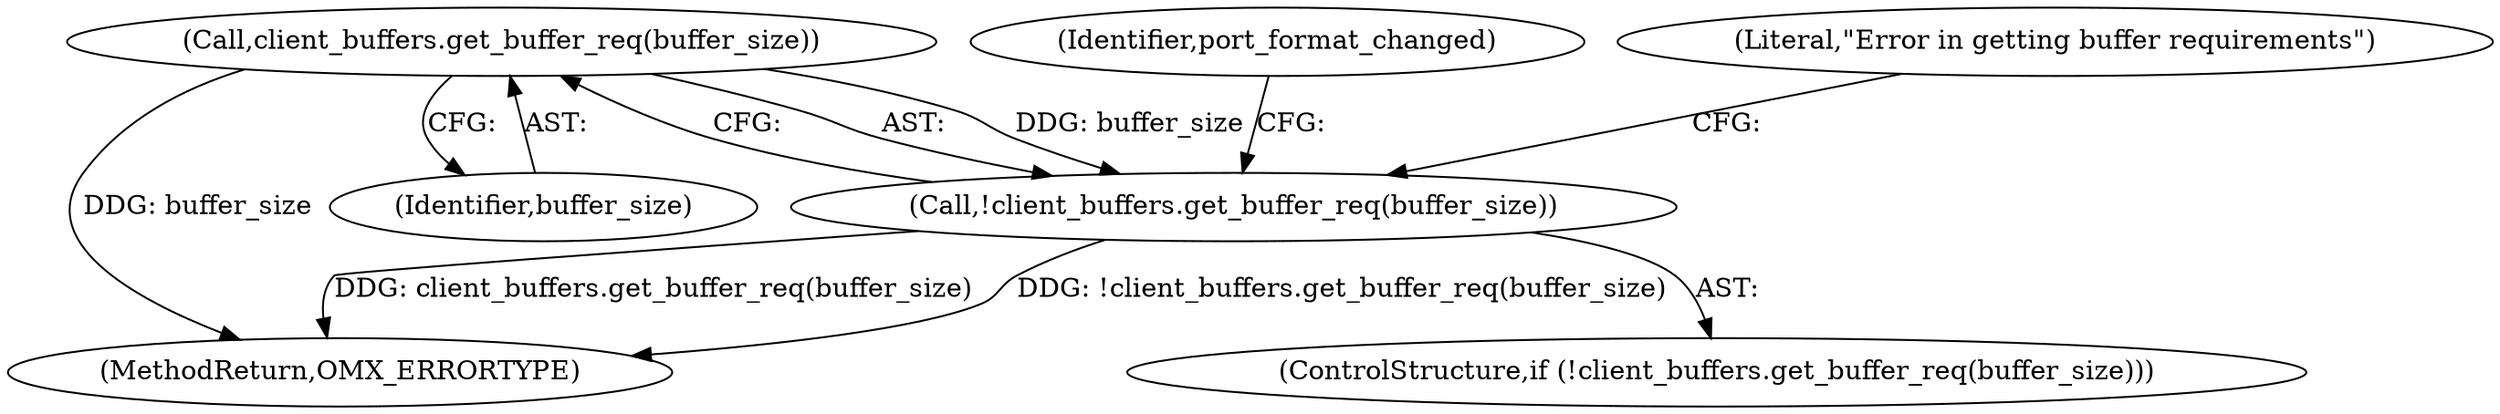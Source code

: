 digraph "1_Android_46e305be6e670a5a0041b0b4861122a0f1aabefa_2@del" {
"1000651" [label="(Call,client_buffers.get_buffer_req(buffer_size))"];
"1000650" [label="(Call,!client_buffers.get_buffer_req(buffer_size))"];
"1000662" [label="(Identifier,port_format_changed)"];
"1003102" [label="(MethodReturn,OMX_ERRORTYPE)"];
"1000651" [label="(Call,client_buffers.get_buffer_req(buffer_size))"];
"1000650" [label="(Call,!client_buffers.get_buffer_req(buffer_size))"];
"1000652" [label="(Identifier,buffer_size)"];
"1000649" [label="(ControlStructure,if (!client_buffers.get_buffer_req(buffer_size)))"];
"1000655" [label="(Literal,\"Error in getting buffer requirements\")"];
"1000651" -> "1000650"  [label="AST: "];
"1000651" -> "1000652"  [label="CFG: "];
"1000652" -> "1000651"  [label="AST: "];
"1000650" -> "1000651"  [label="CFG: "];
"1000651" -> "1003102"  [label="DDG: buffer_size"];
"1000651" -> "1000650"  [label="DDG: buffer_size"];
"1000650" -> "1000649"  [label="AST: "];
"1000655" -> "1000650"  [label="CFG: "];
"1000662" -> "1000650"  [label="CFG: "];
"1000650" -> "1003102"  [label="DDG: !client_buffers.get_buffer_req(buffer_size)"];
"1000650" -> "1003102"  [label="DDG: client_buffers.get_buffer_req(buffer_size)"];
}
